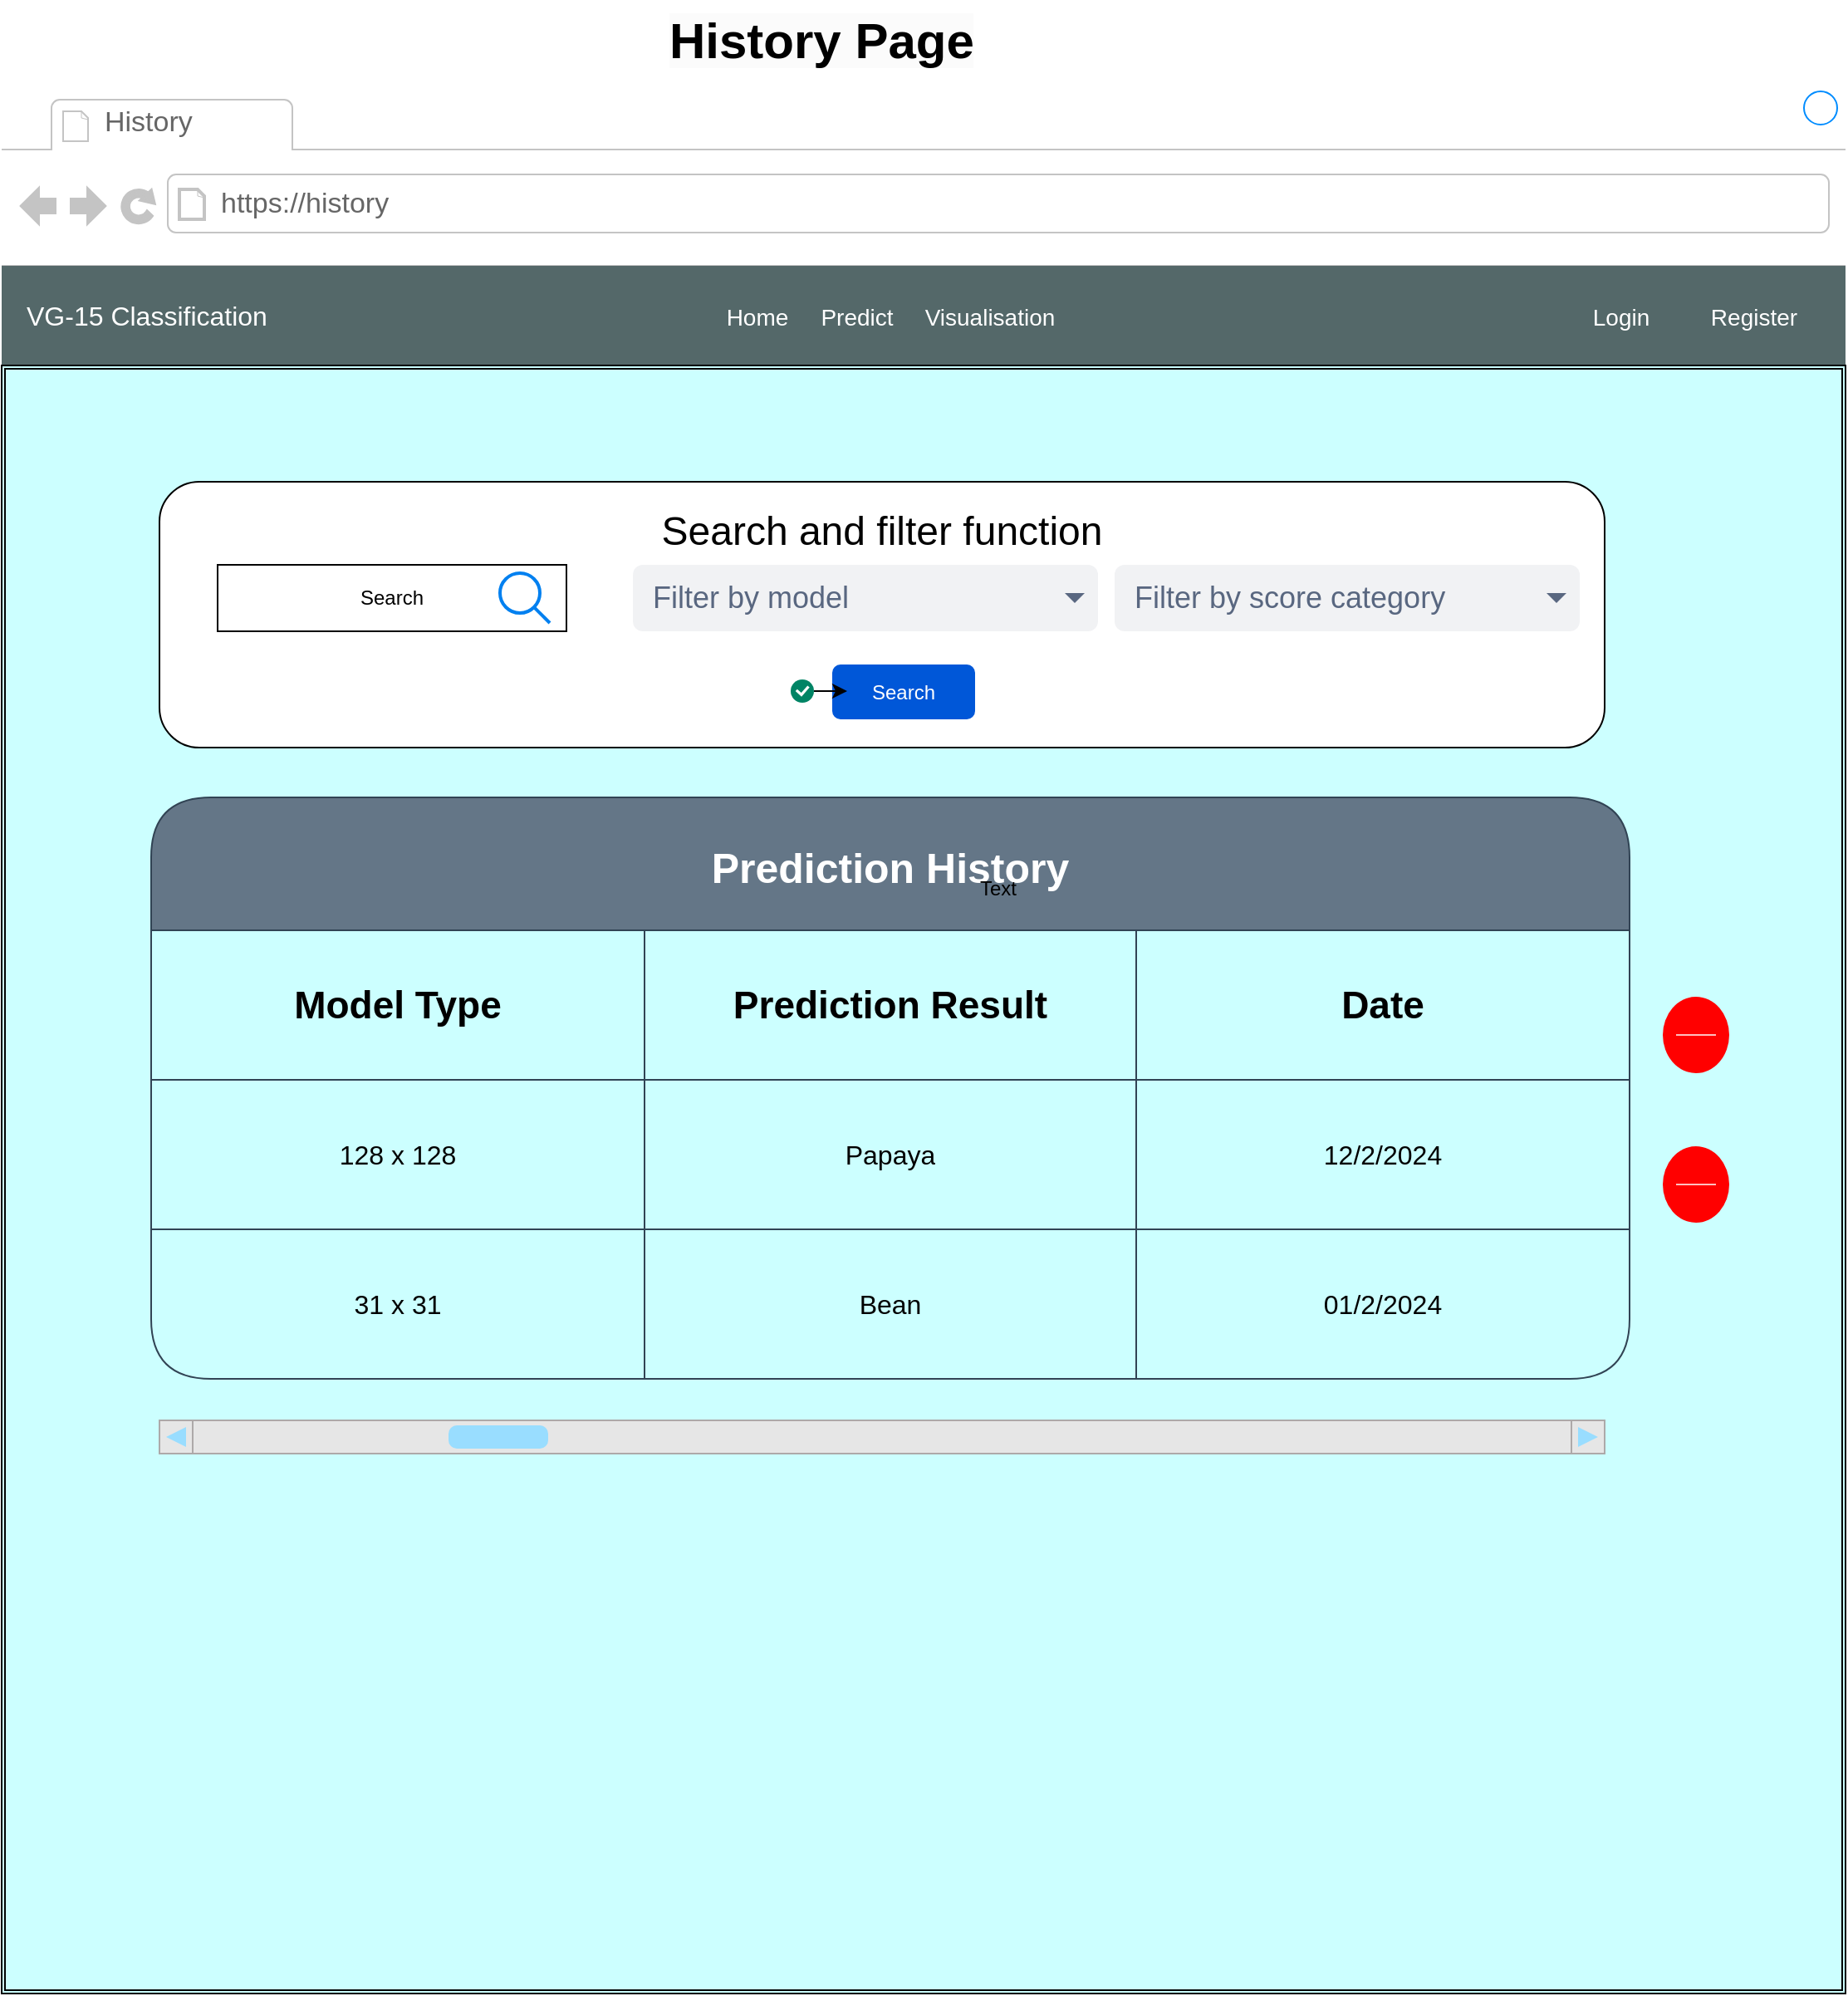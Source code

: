 <mxfile version="23.1.2" type="gitlab">
  <diagram name="Page-1" id="IzfNs0JjH08LJ3R7D9WN">
    <mxGraphModel dx="1148" dy="3080" grid="1" gridSize="10" guides="1" tooltips="1" connect="1" arrows="1" fold="1" page="1" pageScale="1" pageWidth="850" pageHeight="1100" math="0" shadow="0">
      <root>
        <mxCell id="0" />
        <mxCell id="1" parent="0" />
        <mxCell id="fhIcpxZ6sNcRFBGbZp37-1" value="&#xa;&lt;span style=&quot;color: rgb(255, 255, 255); font-family: Helvetica; font-size: 16px; font-style: normal; font-variant-ligatures: normal; font-variant-caps: normal; font-weight: 400; letter-spacing: normal; orphans: 2; text-align: left; text-indent: 0px; text-transform: none; widows: 2; word-spacing: 0px; -webkit-text-stroke-width: 0px; background-color: rgb(251, 251, 251); text-decoration-thickness: initial; text-decoration-style: initial; text-decoration-color: initial; float: none; display: inline !important;&quot;&gt;CarPrice&lt;/span&gt;&#xa;&#xa;" style="strokeWidth=1;shadow=0;dashed=0;align=center;html=1;shape=mxgraph.mockup.containers.browserWindow;rSize=0;strokeColor=#FFFFFF;mainText=,;recursiveResize=0;rounded=0;labelBackgroundColor=none;fontFamily=Verdana;fontSize=12;gradientColor=#e4e2e2;labelPadding=0;strokeOpacity=100;" vertex="1" parent="1">
          <mxGeometry x="2470" y="80" width="1110" height="990" as="geometry" />
        </mxCell>
        <mxCell id="fhIcpxZ6sNcRFBGbZp37-2" value="History" style="strokeWidth=1;shadow=0;dashed=0;align=center;html=1;shape=mxgraph.mockup.containers.anchor;fontSize=17;fontColor=#666666;align=left;" vertex="1" parent="fhIcpxZ6sNcRFBGbZp37-1">
          <mxGeometry x="60" y="10" width="180" height="28" as="geometry" />
        </mxCell>
        <mxCell id="fhIcpxZ6sNcRFBGbZp37-3" value="https://history" style="strokeWidth=1;shadow=0;dashed=0;align=center;html=1;shape=mxgraph.mockup.containers.anchor;rSize=0;fontSize=17;fontColor=#666666;align=left;" vertex="1" parent="fhIcpxZ6sNcRFBGbZp37-1">
          <mxGeometry x="130" y="60" width="250" height="26" as="geometry" />
        </mxCell>
        <mxCell id="fhIcpxZ6sNcRFBGbZp37-4" value="VG-15 Classification" style="html=1;shadow=0;dashed=0;fillColor=#546869;strokeColor=none;fontSize=16;fontColor=#ffffff;align=left;spacing=15;" vertex="1" parent="fhIcpxZ6sNcRFBGbZp37-1">
          <mxGeometry y="110" width="1110" height="60" as="geometry" />
        </mxCell>
        <mxCell id="fhIcpxZ6sNcRFBGbZp37-5" value="Login" style="fillColor=none;strokeColor=none;fontSize=14;fontColor=#ffffff;align=center;" vertex="1" parent="fhIcpxZ6sNcRFBGbZp37-4">
          <mxGeometry width="70" height="50" relative="1" as="geometry">
            <mxPoint x="940" y="5" as="offset" />
          </mxGeometry>
        </mxCell>
        <mxCell id="fhIcpxZ6sNcRFBGbZp37-6" value="Register" style="fillColor=none;strokeColor=none;fontSize=14;fontColor=#ffffff;align=center;" vertex="1" parent="fhIcpxZ6sNcRFBGbZp37-4">
          <mxGeometry x="1020" y="5" width="70" height="50" as="geometry" />
        </mxCell>
        <mxCell id="fhIcpxZ6sNcRFBGbZp37-7" value="Home" style="fillColor=none;strokeColor=none;fontSize=14;fontColor=#ffffff;align=center;" vertex="1" parent="fhIcpxZ6sNcRFBGbZp37-4">
          <mxGeometry x="420" y="5" width="70" height="50" as="geometry" />
        </mxCell>
        <mxCell id="fhIcpxZ6sNcRFBGbZp37-8" value="Predict" style="fillColor=none;strokeColor=none;fontSize=14;fontColor=#ffffff;align=center;" vertex="1" parent="fhIcpxZ6sNcRFBGbZp37-4">
          <mxGeometry x="480" y="5" width="70" height="50" as="geometry" />
        </mxCell>
        <mxCell id="fhIcpxZ6sNcRFBGbZp37-9" value="Visualisation" style="fillColor=none;strokeColor=none;fontSize=14;fontColor=#ffffff;align=center;" vertex="1" parent="fhIcpxZ6sNcRFBGbZp37-4">
          <mxGeometry x="560" y="5" width="70" height="50" as="geometry" />
        </mxCell>
        <mxCell id="fhIcpxZ6sNcRFBGbZp37-10" value="" style="shape=ext;double=1;rounded=0;whiteSpace=wrap;html=1;fillColor=#CCFFFF;" vertex="1" parent="1">
          <mxGeometry x="2470" y="250" width="1110" height="980" as="geometry" />
        </mxCell>
        <mxCell id="fhIcpxZ6sNcRFBGbZp37-13" value="Text" style="text;strokeColor=none;align=center;fillColor=none;html=1;verticalAlign=middle;whiteSpace=wrap;rounded=0;" vertex="1" parent="1">
          <mxGeometry x="2970" y="880" width="60" height="30" as="geometry" />
        </mxCell>
        <mxCell id="fhIcpxZ6sNcRFBGbZp37-14" value="&lt;span style=&quot;color: rgb(0, 0, 0); font-family: Helvetica; font-size: 30px; font-style: normal; font-variant-ligatures: normal; font-variant-caps: normal; font-weight: 700; letter-spacing: normal; orphans: 2; text-align: center; text-indent: 0px; text-transform: none; widows: 2; word-spacing: 0px; -webkit-text-stroke-width: 0px; background-color: rgb(251, 251, 251); text-decoration-thickness: initial; text-decoration-style: initial; text-decoration-color: initial; float: none; display: inline !important;&quot;&gt;History Page&lt;/span&gt;" style="text;whiteSpace=wrap;html=1;" vertex="1" parent="1">
          <mxGeometry x="2870" y="30" width="230" height="60" as="geometry" />
        </mxCell>
        <mxCell id="fhIcpxZ6sNcRFBGbZp37-59" value="Prediction History" style="shape=table;startSize=80;container=1;collapsible=0;childLayout=tableLayout;strokeColor=#314354;fontSize=25;rounded=1;fillColor=#647687;fontColor=#ffffff;fontStyle=1" vertex="1" parent="1">
          <mxGeometry x="2560" y="510" width="890" height="350" as="geometry" />
        </mxCell>
        <mxCell id="fhIcpxZ6sNcRFBGbZp37-60" value="" style="shape=tableRow;horizontal=0;startSize=0;swimlaneHead=0;swimlaneBody=0;strokeColor=inherit;top=0;left=0;bottom=0;right=0;collapsible=0;dropTarget=0;fillColor=none;points=[[0,0.5],[1,0.5]];portConstraint=eastwest;fontSize=16;" vertex="1" parent="fhIcpxZ6sNcRFBGbZp37-59">
          <mxGeometry y="80" width="890" height="90" as="geometry" />
        </mxCell>
        <mxCell id="fhIcpxZ6sNcRFBGbZp37-61" value="&lt;font size=&quot;1&quot; style=&quot;&quot;&gt;&lt;b style=&quot;font-size: 23px;&quot;&gt;Model Type&lt;/b&gt;&lt;/font&gt;" style="shape=partialRectangle;html=1;whiteSpace=wrap;connectable=0;strokeColor=inherit;overflow=hidden;fillColor=none;top=0;left=0;bottom=0;right=0;pointerEvents=1;fontSize=16;" vertex="1" parent="fhIcpxZ6sNcRFBGbZp37-60">
          <mxGeometry width="297" height="90" as="geometry">
            <mxRectangle width="297" height="90" as="alternateBounds" />
          </mxGeometry>
        </mxCell>
        <mxCell id="fhIcpxZ6sNcRFBGbZp37-62" value="&lt;font style=&quot;font-size: 23px;&quot;&gt;&lt;b&gt;Prediction Result&lt;/b&gt;&lt;/font&gt;" style="shape=partialRectangle;html=1;whiteSpace=wrap;connectable=0;strokeColor=inherit;overflow=hidden;fillColor=none;top=0;left=0;bottom=0;right=0;pointerEvents=1;fontSize=16;" vertex="1" parent="fhIcpxZ6sNcRFBGbZp37-60">
          <mxGeometry x="297" width="296" height="90" as="geometry">
            <mxRectangle width="296" height="90" as="alternateBounds" />
          </mxGeometry>
        </mxCell>
        <mxCell id="fhIcpxZ6sNcRFBGbZp37-63" value="&lt;font style=&quot;font-size: 23px;&quot;&gt;&lt;b&gt;Date&lt;/b&gt;&lt;/font&gt;" style="shape=partialRectangle;html=1;whiteSpace=wrap;connectable=0;strokeColor=inherit;overflow=hidden;fillColor=none;top=0;left=0;bottom=0;right=0;pointerEvents=1;fontSize=16;" vertex="1" parent="fhIcpxZ6sNcRFBGbZp37-60">
          <mxGeometry x="593" width="297" height="90" as="geometry">
            <mxRectangle width="297" height="90" as="alternateBounds" />
          </mxGeometry>
        </mxCell>
        <mxCell id="fhIcpxZ6sNcRFBGbZp37-64" value="" style="shape=tableRow;horizontal=0;startSize=0;swimlaneHead=0;swimlaneBody=0;strokeColor=inherit;top=0;left=0;bottom=0;right=0;collapsible=0;dropTarget=0;fillColor=none;points=[[0,0.5],[1,0.5]];portConstraint=eastwest;fontSize=16;" vertex="1" parent="fhIcpxZ6sNcRFBGbZp37-59">
          <mxGeometry y="170" width="890" height="90" as="geometry" />
        </mxCell>
        <mxCell id="fhIcpxZ6sNcRFBGbZp37-65" value="128 x 128" style="shape=partialRectangle;html=1;whiteSpace=wrap;connectable=0;strokeColor=inherit;overflow=hidden;fillColor=none;top=0;left=0;bottom=0;right=0;pointerEvents=1;fontSize=16;" vertex="1" parent="fhIcpxZ6sNcRFBGbZp37-64">
          <mxGeometry width="297" height="90" as="geometry">
            <mxRectangle width="297" height="90" as="alternateBounds" />
          </mxGeometry>
        </mxCell>
        <mxCell id="fhIcpxZ6sNcRFBGbZp37-66" value="Papaya" style="shape=partialRectangle;html=1;whiteSpace=wrap;connectable=0;strokeColor=inherit;overflow=hidden;fillColor=none;top=0;left=0;bottom=0;right=0;pointerEvents=1;fontSize=16;" vertex="1" parent="fhIcpxZ6sNcRFBGbZp37-64">
          <mxGeometry x="297" width="296" height="90" as="geometry">
            <mxRectangle width="296" height="90" as="alternateBounds" />
          </mxGeometry>
        </mxCell>
        <mxCell id="fhIcpxZ6sNcRFBGbZp37-67" value="12/2/2024" style="shape=partialRectangle;html=1;whiteSpace=wrap;connectable=0;strokeColor=inherit;overflow=hidden;fillColor=none;top=0;left=0;bottom=0;right=0;pointerEvents=1;fontSize=16;" vertex="1" parent="fhIcpxZ6sNcRFBGbZp37-64">
          <mxGeometry x="593" width="297" height="90" as="geometry">
            <mxRectangle width="297" height="90" as="alternateBounds" />
          </mxGeometry>
        </mxCell>
        <mxCell id="fhIcpxZ6sNcRFBGbZp37-68" value="" style="shape=tableRow;horizontal=0;startSize=0;swimlaneHead=0;swimlaneBody=0;strokeColor=inherit;top=0;left=0;bottom=0;right=0;collapsible=0;dropTarget=0;fillColor=none;points=[[0,0.5],[1,0.5]];portConstraint=eastwest;fontSize=16;" vertex="1" parent="fhIcpxZ6sNcRFBGbZp37-59">
          <mxGeometry y="260" width="890" height="90" as="geometry" />
        </mxCell>
        <mxCell id="fhIcpxZ6sNcRFBGbZp37-69" value="31 x 31" style="shape=partialRectangle;html=1;whiteSpace=wrap;connectable=0;strokeColor=inherit;overflow=hidden;fillColor=none;top=0;left=0;bottom=0;right=0;pointerEvents=1;fontSize=16;" vertex="1" parent="fhIcpxZ6sNcRFBGbZp37-68">
          <mxGeometry width="297" height="90" as="geometry">
            <mxRectangle width="297" height="90" as="alternateBounds" />
          </mxGeometry>
        </mxCell>
        <mxCell id="fhIcpxZ6sNcRFBGbZp37-70" value="Bean" style="shape=partialRectangle;html=1;whiteSpace=wrap;connectable=0;strokeColor=inherit;overflow=hidden;fillColor=none;top=0;left=0;bottom=0;right=0;pointerEvents=1;fontSize=16;" vertex="1" parent="fhIcpxZ6sNcRFBGbZp37-68">
          <mxGeometry x="297" width="296" height="90" as="geometry">
            <mxRectangle width="296" height="90" as="alternateBounds" />
          </mxGeometry>
        </mxCell>
        <mxCell id="fhIcpxZ6sNcRFBGbZp37-71" value="01/2/2024" style="shape=partialRectangle;html=1;whiteSpace=wrap;connectable=0;strokeColor=inherit;overflow=hidden;fillColor=none;top=0;left=0;bottom=0;right=0;pointerEvents=1;fontSize=16;" vertex="1" parent="fhIcpxZ6sNcRFBGbZp37-68">
          <mxGeometry x="593" width="297" height="90" as="geometry">
            <mxRectangle width="297" height="90" as="alternateBounds" />
          </mxGeometry>
        </mxCell>
        <mxCell id="fhIcpxZ6sNcRFBGbZp37-72" value="" style="verticalLabelPosition=bottom;shadow=0;dashed=0;align=center;html=1;verticalAlign=top;strokeWidth=1;shape=mxgraph.mockup.navigation.scrollBar;strokeColor=#ada9a9;barPos=20;fillColor2=#99ddff;strokeColor2=none;fillColor=#E6E6E6;" vertex="1" parent="1">
          <mxGeometry x="2565" y="885" width="870" height="20" as="geometry" />
        </mxCell>
        <mxCell id="fhIcpxZ6sNcRFBGbZp37-73" value="" style="html=1;verticalLabelPosition=bottom;labelBackgroundColor=#ffffff;verticalAlign=top;shadow=0;dashed=0;strokeWidth=2;shape=mxgraph.ios7.misc.delete;fillColor=#ff0000;strokeColor=#ffffff;sketch=0;" vertex="1" parent="1">
          <mxGeometry x="3470" y="630" width="40" height="46" as="geometry" />
        </mxCell>
        <mxCell id="fhIcpxZ6sNcRFBGbZp37-74" value="" style="html=1;verticalLabelPosition=bottom;labelBackgroundColor=#ffffff;verticalAlign=top;shadow=0;dashed=0;strokeWidth=2;shape=mxgraph.ios7.misc.delete;fillColor=#ff0000;strokeColor=#ffffff;sketch=0;" vertex="1" parent="1">
          <mxGeometry x="3470" y="720" width="40" height="46" as="geometry" />
        </mxCell>
        <mxCell id="fhIcpxZ6sNcRFBGbZp37-75" value="" style="rounded=1;whiteSpace=wrap;html=1;" vertex="1" parent="1">
          <mxGeometry x="2565" y="320" width="870" height="160" as="geometry" />
        </mxCell>
        <mxCell id="fhIcpxZ6sNcRFBGbZp37-76" value="Text" style="text;strokeColor=none;align=center;fillColor=none;html=1;verticalAlign=middle;whiteSpace=wrap;rounded=0;" vertex="1" parent="1">
          <mxGeometry x="3040" y="550" width="60" height="30" as="geometry" />
        </mxCell>
        <mxCell id="fhIcpxZ6sNcRFBGbZp37-77" value="&lt;font style=&quot;font-size: 24px;&quot;&gt;Search and filter function&lt;/font&gt;" style="text;strokeColor=none;align=center;fillColor=none;html=1;verticalAlign=middle;whiteSpace=wrap;rounded=0;" vertex="1" parent="1">
          <mxGeometry x="2740" y="320" width="520" height="60" as="geometry" />
        </mxCell>
        <mxCell id="fhIcpxZ6sNcRFBGbZp37-78" value="Search" style="rounded=0;whiteSpace=wrap;html=1;" vertex="1" parent="1">
          <mxGeometry x="2600" y="370" width="210" height="40" as="geometry" />
        </mxCell>
        <mxCell id="fhIcpxZ6sNcRFBGbZp37-79" value="" style="html=1;verticalLabelPosition=bottom;align=center;labelBackgroundColor=#ffffff;verticalAlign=top;strokeWidth=2;strokeColor=#0080F0;shadow=0;dashed=0;shape=mxgraph.ios7.icons.looking_glass;" vertex="1" parent="1">
          <mxGeometry x="2770" y="375" width="30" height="30" as="geometry" />
        </mxCell>
        <mxCell id="fhIcpxZ6sNcRFBGbZp37-80" value="&lt;font style=&quot;font-size: 18px;&quot;&gt;Filter by model&lt;/font&gt;" style="rounded=1;fillColor=#F1F2F4;strokeColor=none;html=1;whiteSpace=wrap;fontColor=#596780;align=left;fontSize=12;spacingLeft=10;sketch=0;" vertex="1" parent="1">
          <mxGeometry x="2850" y="370" width="280" height="40" as="geometry" />
        </mxCell>
        <mxCell id="fhIcpxZ6sNcRFBGbZp37-81" value="" style="shape=triangle;direction=south;fillColor=#596780;strokeColor=none;html=1;sketch=0;" vertex="1" parent="fhIcpxZ6sNcRFBGbZp37-80">
          <mxGeometry x="1" y="0.5" width="12" height="6" relative="1" as="geometry">
            <mxPoint x="-20" y="-3" as="offset" />
          </mxGeometry>
        </mxCell>
        <mxCell id="fhIcpxZ6sNcRFBGbZp37-82" value="&lt;font style=&quot;font-size: 18px;&quot;&gt;Filter by score category&lt;/font&gt;" style="rounded=1;fillColor=#F1F2F4;strokeColor=none;html=1;whiteSpace=wrap;fontColor=#596780;align=left;fontSize=12;spacingLeft=10;sketch=0;" vertex="1" parent="1">
          <mxGeometry x="3140" y="370" width="280" height="40" as="geometry" />
        </mxCell>
        <mxCell id="fhIcpxZ6sNcRFBGbZp37-83" value="" style="shape=triangle;direction=south;fillColor=#596780;strokeColor=none;html=1;sketch=0;" vertex="1" parent="fhIcpxZ6sNcRFBGbZp37-82">
          <mxGeometry x="1" y="0.5" width="12" height="6" relative="1" as="geometry">
            <mxPoint x="-20" y="-3" as="offset" />
          </mxGeometry>
        </mxCell>
        <mxCell id="fhIcpxZ6sNcRFBGbZp37-84" value="Search" style="rounded=1;fillColor=#0057D8;align=center;strokeColor=none;html=1;whiteSpace=wrap;fontColor=#ffffff;fontSize=12;sketch=0;" vertex="1" parent="1">
          <mxGeometry x="2970" y="430" width="86" height="33" as="geometry" />
        </mxCell>
        <mxCell id="fhIcpxZ6sNcRFBGbZp37-86" value="" style="edgeStyle=orthogonalEdgeStyle;rounded=0;orthogonalLoop=1;jettySize=auto;html=1;" edge="1" parent="1" source="fhIcpxZ6sNcRFBGbZp37-85" target="fhIcpxZ6sNcRFBGbZp37-84">
          <mxGeometry relative="1" as="geometry" />
        </mxCell>
        <mxCell id="fhIcpxZ6sNcRFBGbZp37-85" value="" style="html=1;shadow=0;dashed=0;shape=mxgraph.atlassian.checkbox;fillColor=#008465;strokeColor=none;html=1;sketch=0;" vertex="1" parent="1">
          <mxGeometry x="2945" y="439" width="14" height="14" as="geometry" />
        </mxCell>
      </root>
    </mxGraphModel>
  </diagram>
</mxfile>
